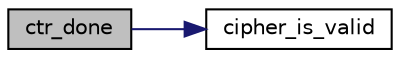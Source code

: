 digraph "ctr_done"
{
 // LATEX_PDF_SIZE
  edge [fontname="Helvetica",fontsize="10",labelfontname="Helvetica",labelfontsize="10"];
  node [fontname="Helvetica",fontsize="10",shape=record];
  rankdir="LR";
  Node0 [label="ctr_done",height=0.2,width=0.4,color="black", fillcolor="grey75", style="filled", fontcolor="black",tooltip="Terminate the chain."];
  Node0 -> Node1 [color="midnightblue",fontsize="10",style="solid"];
  Node1 [label="cipher_is_valid",height=0.2,width=0.4,color="black", fillcolor="white", style="filled",URL="$tomcrypt__cipher_8h.html#ac30eb68934c4ca07205344dc9d159221",tooltip=" "];
}
